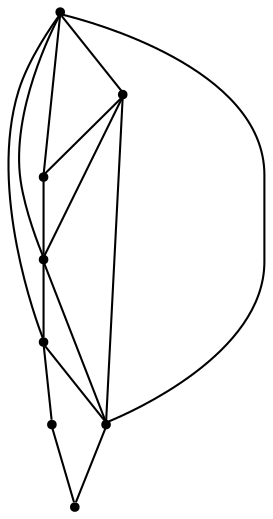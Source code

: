 graph {
  node [shape=point,comment="{\"directed\":false,\"doi\":\"10.1007/978-3-030-68766-3_32\",\"figure\":\"2 (5)\"}"]

  v0 [pos="1556.3229622047947,561.3076689715505"]
  v1 [pos="1556.3229622047947,657.392660172359"]
  v2 [pos="1492.264816865357,561.3076689715504"]
  v3 [pos="1492.264816865357,657.392660172359"]
  v4 [pos="1428.2077207348111,561.3076689715505"]
  v5 [pos="1428.2077207348111,657.392660172359"]
  v6 [pos="1332.1236503523305,561.3076689715505"]
  v7 [pos="1332.1236503523305,657.392660172359"]

  v0 -- v1 [id="-1",pos="1556.3229622047947,561.3076689715505 1556.3229622047947,657.392660172359 1556.3229622047947,657.392660172359 1556.3229622047947,657.392660172359"]
  v7 -- v5 [id="-3",pos="1332.1236503523305,657.392660172359 1428.2077207348111,657.392660172359 1428.2077207348111,657.392660172359 1428.2077207348111,657.392660172359"]
  v5 -- v3 [id="-4",pos="1428.2077207348111,657.392660172359 1492.264816865357,657.392660172359 1492.264816865357,657.392660172359 1492.264816865357,657.392660172359"]
  v3 -- v1 [id="-5",pos="1492.264816865357,657.392660172359 1556.3229622047947,657.392660172359 1556.3229622047947,657.392660172359 1556.3229622047947,657.392660172359"]
  v6 -- v4 [id="-8",pos="1332.1236503523305,561.3076689715505 1428.2077207348111,561.3076689715505 1428.2077207348111,561.3076689715505 1428.2077207348111,561.3076689715505"]
  v4 -- v2 [id="-9",pos="1428.2077207348111,561.3076689715505 1492.264816865357,561.3076689715504 1492.264816865357,561.3076689715504 1492.264816865357,561.3076689715504"]
  v2 -- v0 [id="-10",pos="1492.264816865357,561.3076689715504 1556.3229622047947,561.3076689715505 1556.3229622047947,561.3076689715505 1556.3229622047947,561.3076689715505"]
  v7 -- v4 [id="-12",pos="1332.1236503523305,657.392660172359 1428.2077207348111,561.3076689715505 1428.2077207348111,561.3076689715505 1428.2077207348111,561.3076689715505"]
  v6 -- v3 [id="-13",pos="1332.1236503523305,561.3076689715505 1492.264816865357,657.392660172359 1492.264816865357,657.392660172359 1492.264816865357,657.392660172359"]
  v6 -- v7 [id="-14",pos="1332.1236503523305,561.3076689715505 1332.1236503523305,657.392660172359 1332.1236503523305,657.392660172359 1332.1236503523305,657.392660172359"]
  v5 -- v6 [id="-15",pos="1428.2077207348111,657.392660172359 1332.1236503523305,561.3076689715505 1332.1236503523305,561.3076689715505 1332.1236503523305,561.3076689715505"]
  v5 -- v2 [id="-16",pos="1428.2077207348111,657.392660172359 1492.264816865357,561.3076689715504 1492.264816865357,561.3076689715504 1492.264816865357,561.3076689715504"]
  v5 -- v4 [id="-17",pos="1428.2077207348111,657.392660172359 1428.2077207348111,561.3076689715505 1428.2077207348111,561.3076689715505 1428.2077207348111,561.3076689715505"]
  v4 -- v3 [id="-18",pos="1428.2077207348111,561.3076689715505 1492.264816865357,657.392660172359 1492.264816865357,657.392660172359 1492.264816865357,657.392660172359"]
  v2 -- v3 [id="-19",pos="1492.264816865357,561.3076689715504 1492.264816865357,657.392660172359 1492.264816865357,657.392660172359 1492.264816865357,657.392660172359"]
}